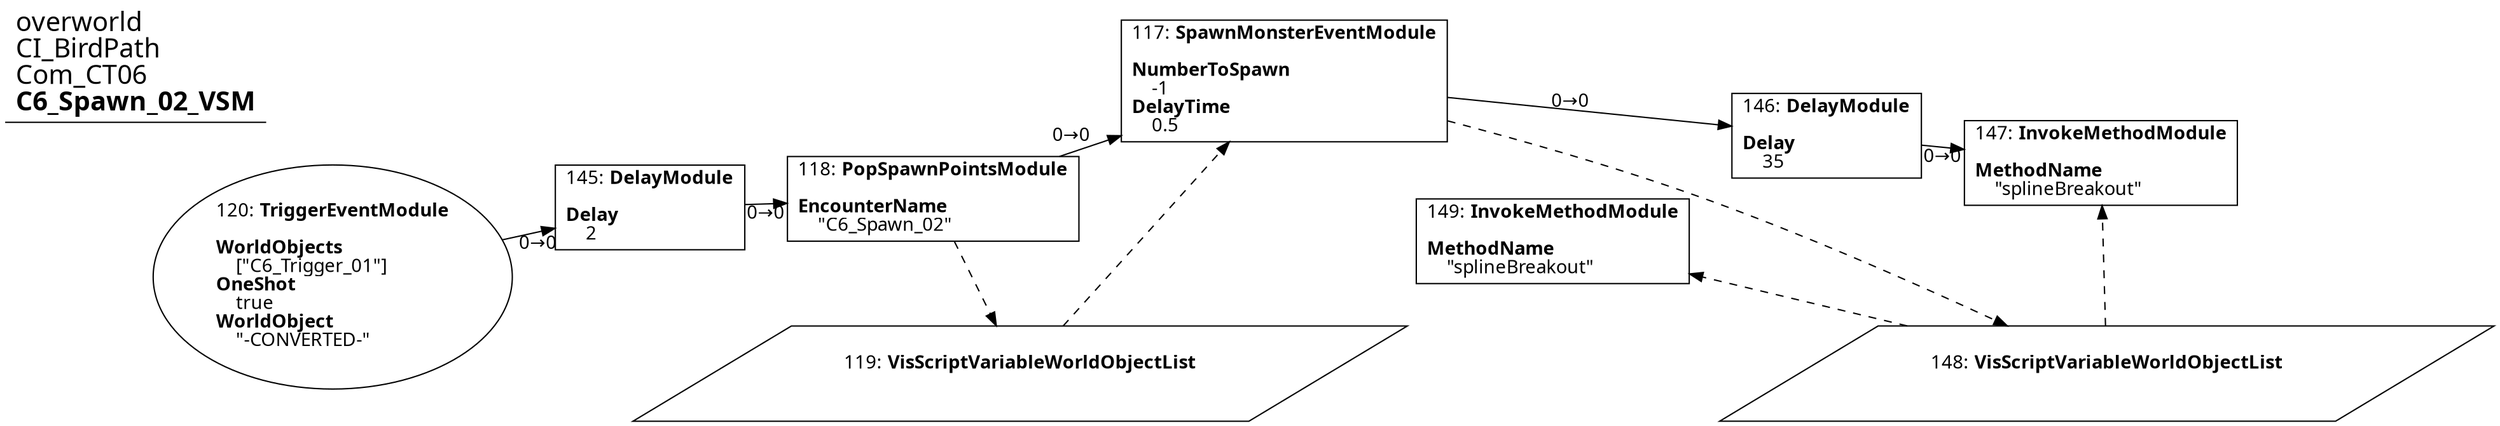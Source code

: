 digraph {
    layout = fdp;
    overlap = prism;
    sep = "+16";
    splines = spline;

    node [ shape = box ];

    graph [ fontname = "Segoe UI" ];
    node [ fontname = "Segoe UI" ];
    edge [ fontname = "Segoe UI" ];

    117 [ label = <117: <b>SpawnMonsterEventModule</b><br/><br/><b>NumberToSpawn</b><br align="left"/>    -1<br align="left"/><b>DelayTime</b><br align="left"/>    0.5<br align="left"/>> ];
    117 [ pos = "0.47900003,-2.5660002!" ];
    117 -> 146 [ label = "0→0" ];
    119 -> 117 [ style = dashed ];
    117 -> 148 [ style = dashed ];

    118 [ label = <118: <b>PopSpawnPointsModule</b><br/><br/><b>EncounterName</b><br align="left"/>    &quot;C6_Spawn_02&quot;<br align="left"/>> ];
    118 [ pos = "0.022000002,-2.5660002!" ];
    118 -> 117 [ label = "0→0" ];
    118 -> 119 [ style = dashed ];

    119 [ label = <119: <b>VisScriptVariableWorldObjectList</b><br/><br/>> ];
    119 [ shape = parallelogram ]
    119 [ pos = "0.27600002,-2.686!" ];

    120 [ label = <120: <b>TriggerEventModule</b><br/><br/><b>WorldObjects</b><br align="left"/>    [&quot;C6_Trigger_01&quot;]<br align="left"/><b>OneShot</b><br align="left"/>    true<br align="left"/><b>WorldObject</b><br align="left"/>    &quot;-CONVERTED-&quot;<br align="left"/>> ];
    120 [ shape = oval ]
    120 [ pos = "-0.37500003,-2.5660002!" ];
    120 -> 145 [ label = "0→0" ];

    145 [ label = <145: <b>DelayModule</b><br/><br/><b>Delay</b><br align="left"/>    2<br align="left"/>> ];
    145 [ pos = "-0.126,-2.5660002!" ];
    145 -> 118 [ label = "0→0" ];

    146 [ label = <146: <b>DelayModule</b><br/><br/><b>Delay</b><br align="left"/>    35<br align="left"/>> ];
    146 [ pos = "0.794,-2.5630002!" ];
    146 -> 147 [ label = "0→0" ];

    147 [ label = <147: <b>InvokeMethodModule</b><br/><br/><b>MethodName</b><br align="left"/>    &quot;splineBreakout&quot;<br align="left"/>> ];
    147 [ pos = "0.97400004,-2.5630002!" ];
    148 -> 147 [ style = dashed ];

    148 [ label = <148: <b>VisScriptVariableWorldObjectList</b><br/><br/>> ];
    148 [ shape = parallelogram ]
    148 [ pos = "0.78800005,-2.776!" ];

    149 [ label = <149: <b>InvokeMethodModule</b><br/><br/><b>MethodName</b><br align="left"/>    &quot;splineBreakout&quot;<br align="left"/>> ];
    149 [ pos = "0.97400004,-2.5630002!" ];
    148 -> 149 [ style = dashed ];

    title [ pos = "-0.37600002,-2.562!" ];
    title [ shape = underline ];
    title [ label = <<font point-size="20">overworld<br align="left"/>CI_BirdPath<br align="left"/>Com_CT06<br align="left"/><b>C6_Spawn_02_VSM</b><br align="left"/></font>> ];
}
